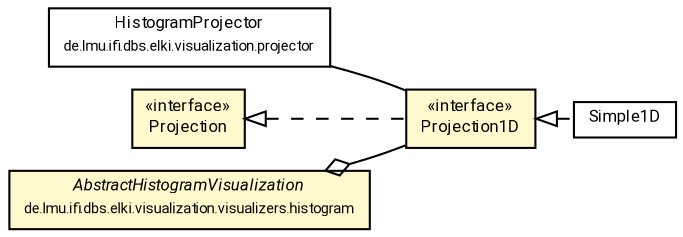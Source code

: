 #!/usr/local/bin/dot
#
# Class diagram 
# Generated by UMLGraph version R5_7_2-60-g0e99a6 (http://www.spinellis.gr/umlgraph/)
#

digraph G {
	graph [fontnames="svg"]
	edge [fontname="Roboto",fontsize=7,labelfontname="Roboto",labelfontsize=7,color="black"];
	node [fontname="Roboto",fontcolor="black",fontsize=8,shape=plaintext,margin=0,width=0,height=0];
	nodesep=0.15;
	ranksep=0.25;
	rankdir=LR;
	// de.lmu.ifi.dbs.elki.visualization.projector.HistogramProjector<V extends de.lmu.ifi.dbs.elki.data.NumberVector>
	c8472353 [label=<<table title="de.lmu.ifi.dbs.elki.visualization.projector.HistogramProjector" border="0" cellborder="1" cellspacing="0" cellpadding="2" href="../projector/HistogramProjector.html" target="_parent">
		<tr><td><table border="0" cellspacing="0" cellpadding="1">
		<tr><td align="center" balign="center"> <font face="Roboto">HistogramProjector</font> </td></tr>
		<tr><td align="center" balign="center"> <font face="Roboto" point-size="7.0">de.lmu.ifi.dbs.elki.visualization.projector</font> </td></tr>
		</table></td></tr>
		</table>>, URL="../projector/HistogramProjector.html"];
	// de.lmu.ifi.dbs.elki.visualization.projections.Projection
	c8472425 [label=<<table title="de.lmu.ifi.dbs.elki.visualization.projections.Projection" border="0" cellborder="1" cellspacing="0" cellpadding="2" bgcolor="LemonChiffon" href="Projection.html" target="_parent">
		<tr><td><table border="0" cellspacing="0" cellpadding="1">
		<tr><td align="center" balign="center"> &#171;interface&#187; </td></tr>
		<tr><td align="center" balign="center"> <font face="Roboto">Projection</font> </td></tr>
		</table></td></tr>
		</table>>, URL="Projection.html"];
	// de.lmu.ifi.dbs.elki.visualization.projections.Simple1D
	c8472430 [label=<<table title="de.lmu.ifi.dbs.elki.visualization.projections.Simple1D" border="0" cellborder="1" cellspacing="0" cellpadding="2" href="Simple1D.html" target="_parent">
		<tr><td><table border="0" cellspacing="0" cellpadding="1">
		<tr><td align="center" balign="center"> <font face="Roboto">Simple1D</font> </td></tr>
		</table></td></tr>
		</table>>, URL="Simple1D.html"];
	// de.lmu.ifi.dbs.elki.visualization.projections.Projection1D
	c8472434 [label=<<table title="de.lmu.ifi.dbs.elki.visualization.projections.Projection1D" border="0" cellborder="1" cellspacing="0" cellpadding="2" bgcolor="lemonChiffon" href="Projection1D.html" target="_parent">
		<tr><td><table border="0" cellspacing="0" cellpadding="1">
		<tr><td align="center" balign="center"> &#171;interface&#187; </td></tr>
		<tr><td align="center" balign="center"> <font face="Roboto">Projection1D</font> </td></tr>
		</table></td></tr>
		</table>>, URL="Projection1D.html"];
	// de.lmu.ifi.dbs.elki.visualization.visualizers.histogram.AbstractHistogramVisualization
	c8472458 [label=<<table title="de.lmu.ifi.dbs.elki.visualization.visualizers.histogram.AbstractHistogramVisualization" border="0" cellborder="1" cellspacing="0" cellpadding="2" bgcolor="LemonChiffon" href="../visualizers/histogram/AbstractHistogramVisualization.html" target="_parent">
		<tr><td><table border="0" cellspacing="0" cellpadding="1">
		<tr><td align="center" balign="center"> <font face="Roboto"><i>AbstractHistogramVisualization</i></font> </td></tr>
		<tr><td align="center" balign="center"> <font face="Roboto" point-size="7.0">de.lmu.ifi.dbs.elki.visualization.visualizers.histogram</font> </td></tr>
		</table></td></tr>
		</table>>, URL="../visualizers/histogram/AbstractHistogramVisualization.html"];
	// de.lmu.ifi.dbs.elki.visualization.projector.HistogramProjector<V extends de.lmu.ifi.dbs.elki.data.NumberVector> assoc de.lmu.ifi.dbs.elki.visualization.projections.Projection1D
	c8472353 -> c8472434 [arrowhead=none,weight=2];
	// de.lmu.ifi.dbs.elki.visualization.projections.Simple1D implements de.lmu.ifi.dbs.elki.visualization.projections.Projection1D
	c8472434 -> c8472430 [arrowtail=empty,style=dashed,dir=back,weight=9];
	// de.lmu.ifi.dbs.elki.visualization.projections.Projection1D implements de.lmu.ifi.dbs.elki.visualization.projections.Projection
	c8472425 -> c8472434 [arrowtail=empty,style=dashed,dir=back,weight=9];
	// de.lmu.ifi.dbs.elki.visualization.visualizers.histogram.AbstractHistogramVisualization has de.lmu.ifi.dbs.elki.visualization.projections.Projection1D
	c8472458 -> c8472434 [arrowhead=none,arrowtail=ediamond,dir=back,weight=4];
}

